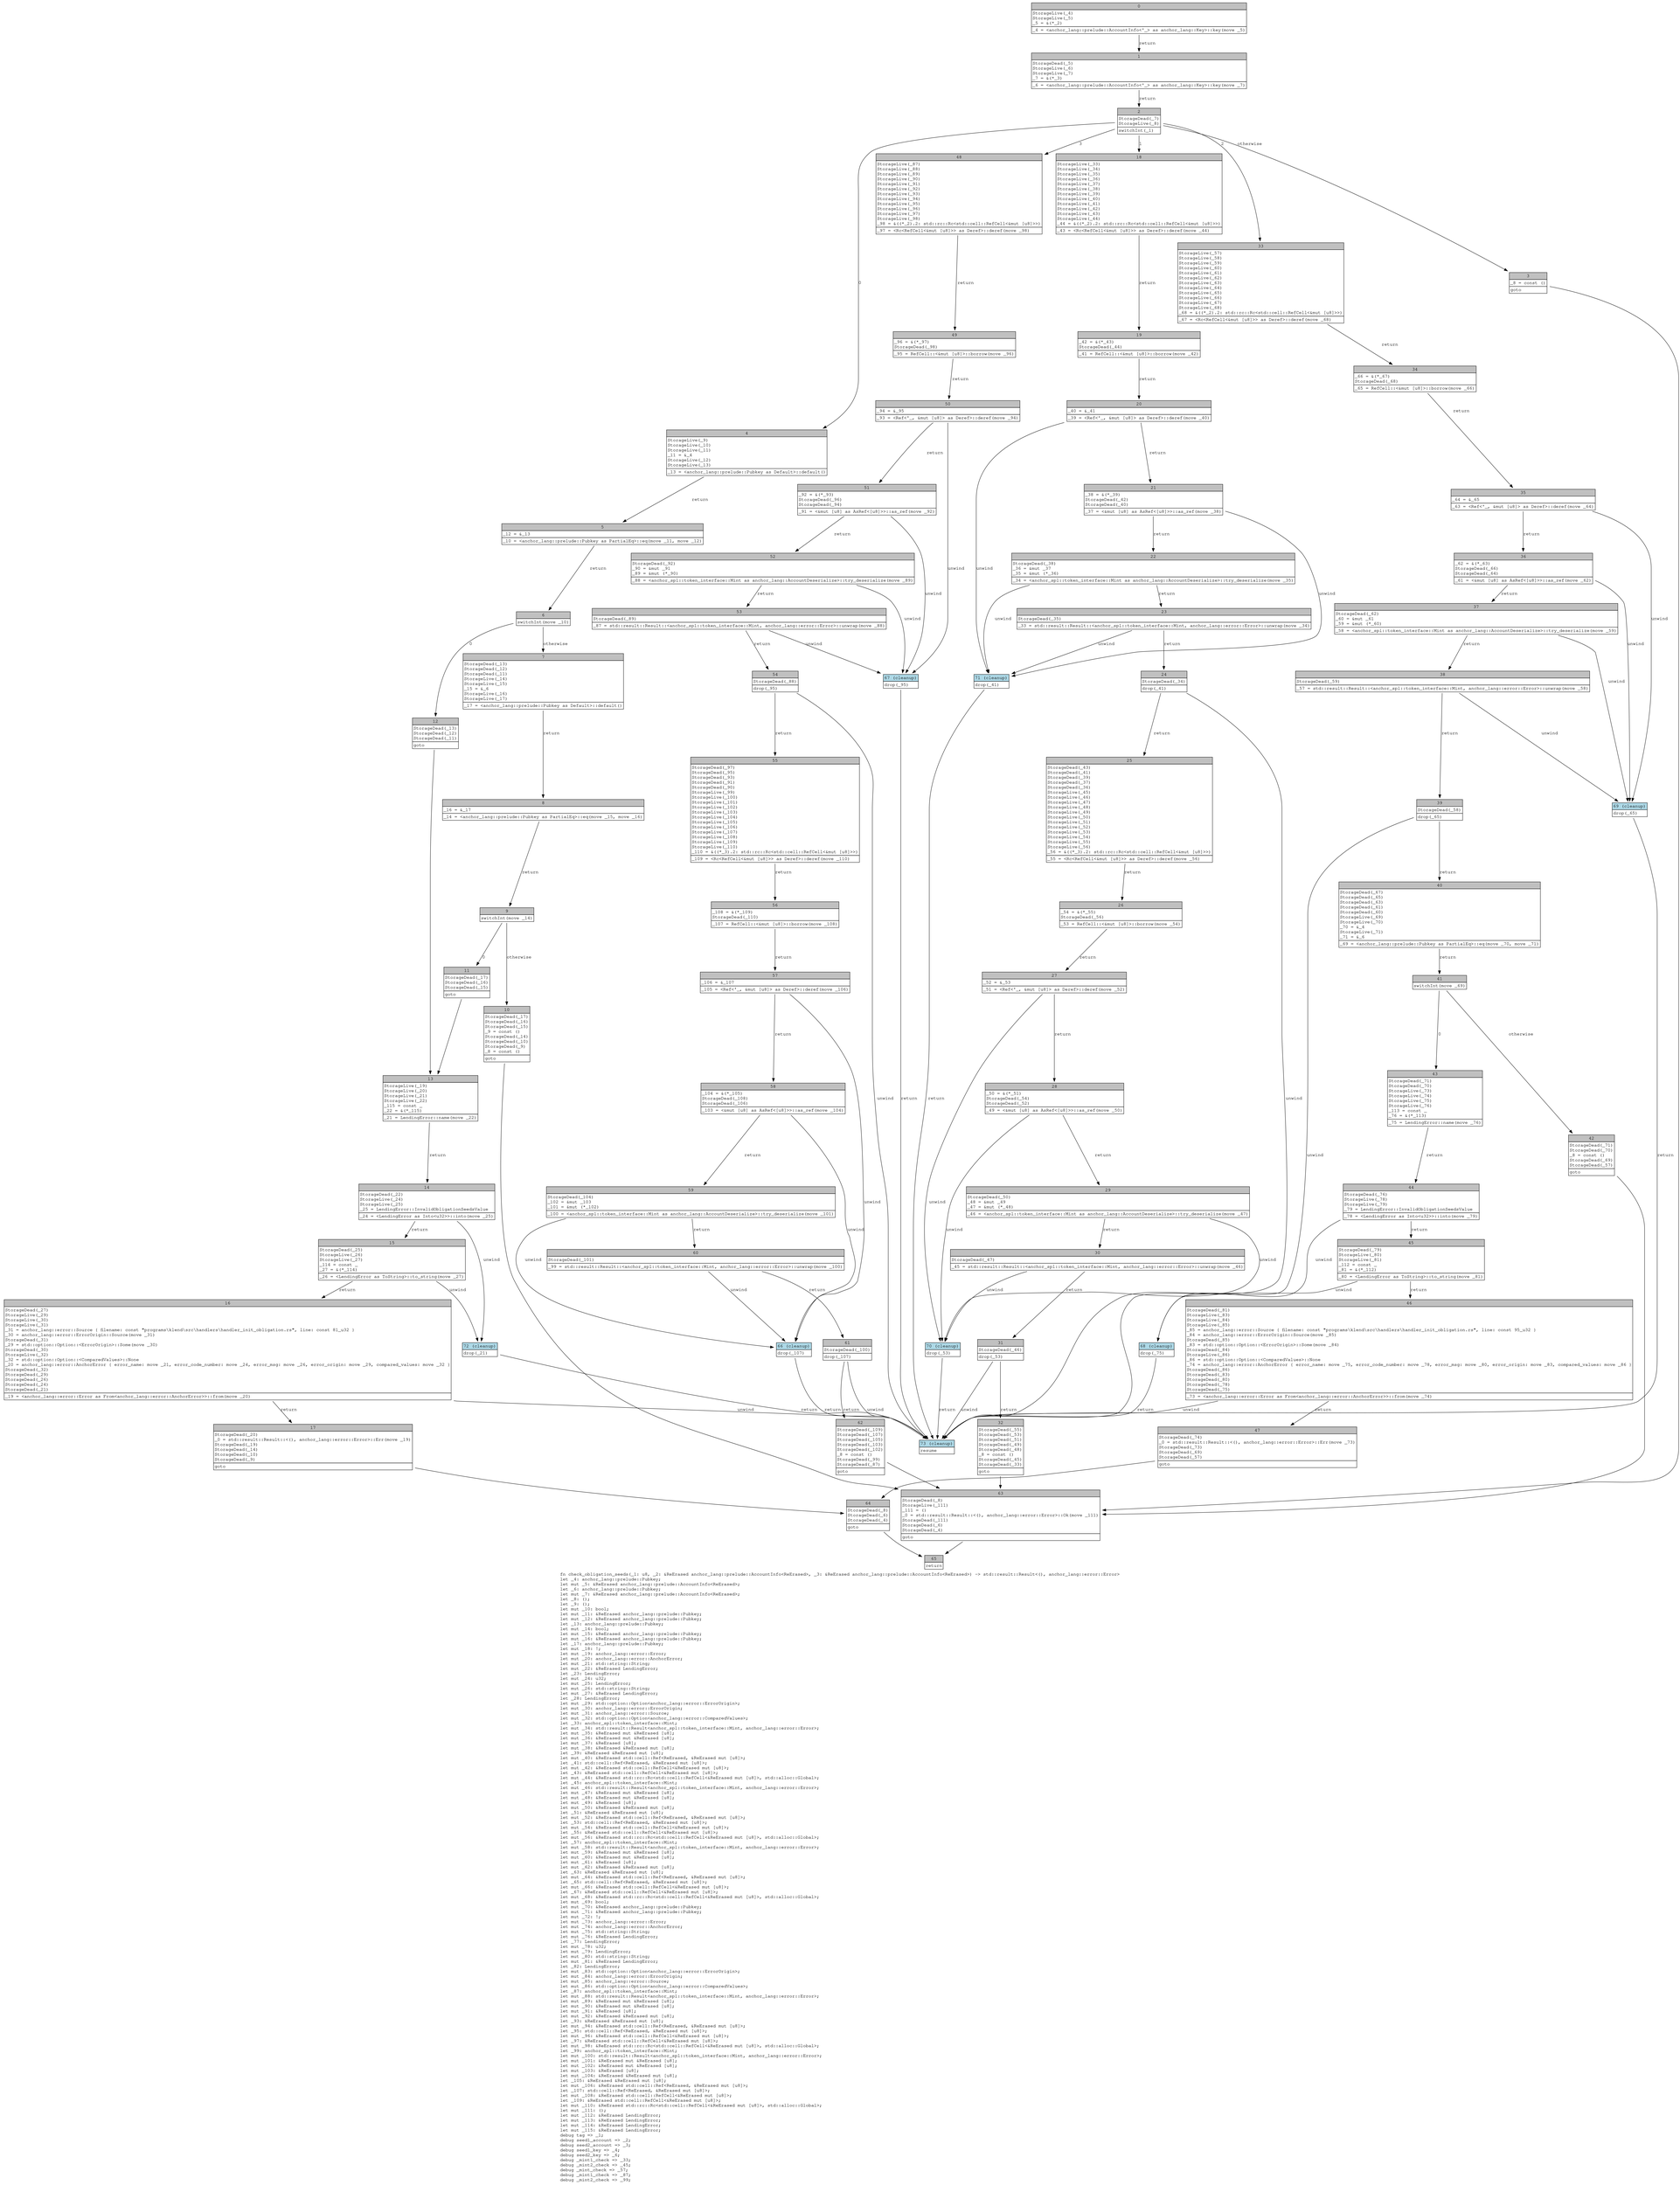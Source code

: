 digraph Mir_0_287 {
    graph [fontname="Courier, monospace"];
    node [fontname="Courier, monospace"];
    edge [fontname="Courier, monospace"];
    label=<fn check_obligation_seeds(_1: u8, _2: &amp;ReErased anchor_lang::prelude::AccountInfo&lt;ReErased&gt;, _3: &amp;ReErased anchor_lang::prelude::AccountInfo&lt;ReErased&gt;) -&gt; std::result::Result&lt;(), anchor_lang::error::Error&gt;<br align="left"/>let _4: anchor_lang::prelude::Pubkey;<br align="left"/>let mut _5: &amp;ReErased anchor_lang::prelude::AccountInfo&lt;ReErased&gt;;<br align="left"/>let _6: anchor_lang::prelude::Pubkey;<br align="left"/>let mut _7: &amp;ReErased anchor_lang::prelude::AccountInfo&lt;ReErased&gt;;<br align="left"/>let _8: ();<br align="left"/>let _9: ();<br align="left"/>let mut _10: bool;<br align="left"/>let mut _11: &amp;ReErased anchor_lang::prelude::Pubkey;<br align="left"/>let mut _12: &amp;ReErased anchor_lang::prelude::Pubkey;<br align="left"/>let _13: anchor_lang::prelude::Pubkey;<br align="left"/>let mut _14: bool;<br align="left"/>let mut _15: &amp;ReErased anchor_lang::prelude::Pubkey;<br align="left"/>let mut _16: &amp;ReErased anchor_lang::prelude::Pubkey;<br align="left"/>let _17: anchor_lang::prelude::Pubkey;<br align="left"/>let mut _18: !;<br align="left"/>let mut _19: anchor_lang::error::Error;<br align="left"/>let mut _20: anchor_lang::error::AnchorError;<br align="left"/>let mut _21: std::string::String;<br align="left"/>let mut _22: &amp;ReErased LendingError;<br align="left"/>let _23: LendingError;<br align="left"/>let mut _24: u32;<br align="left"/>let mut _25: LendingError;<br align="left"/>let mut _26: std::string::String;<br align="left"/>let mut _27: &amp;ReErased LendingError;<br align="left"/>let _28: LendingError;<br align="left"/>let mut _29: std::option::Option&lt;anchor_lang::error::ErrorOrigin&gt;;<br align="left"/>let mut _30: anchor_lang::error::ErrorOrigin;<br align="left"/>let mut _31: anchor_lang::error::Source;<br align="left"/>let mut _32: std::option::Option&lt;anchor_lang::error::ComparedValues&gt;;<br align="left"/>let _33: anchor_spl::token_interface::Mint;<br align="left"/>let mut _34: std::result::Result&lt;anchor_spl::token_interface::Mint, anchor_lang::error::Error&gt;;<br align="left"/>let mut _35: &amp;ReErased mut &amp;ReErased [u8];<br align="left"/>let mut _36: &amp;ReErased mut &amp;ReErased [u8];<br align="left"/>let mut _37: &amp;ReErased [u8];<br align="left"/>let mut _38: &amp;ReErased &amp;ReErased mut [u8];<br align="left"/>let _39: &amp;ReErased &amp;ReErased mut [u8];<br align="left"/>let mut _40: &amp;ReErased std::cell::Ref&lt;ReErased, &amp;ReErased mut [u8]&gt;;<br align="left"/>let _41: std::cell::Ref&lt;ReErased, &amp;ReErased mut [u8]&gt;;<br align="left"/>let mut _42: &amp;ReErased std::cell::RefCell&lt;&amp;ReErased mut [u8]&gt;;<br align="left"/>let _43: &amp;ReErased std::cell::RefCell&lt;&amp;ReErased mut [u8]&gt;;<br align="left"/>let mut _44: &amp;ReErased std::rc::Rc&lt;std::cell::RefCell&lt;&amp;ReErased mut [u8]&gt;, std::alloc::Global&gt;;<br align="left"/>let _45: anchor_spl::token_interface::Mint;<br align="left"/>let mut _46: std::result::Result&lt;anchor_spl::token_interface::Mint, anchor_lang::error::Error&gt;;<br align="left"/>let mut _47: &amp;ReErased mut &amp;ReErased [u8];<br align="left"/>let mut _48: &amp;ReErased mut &amp;ReErased [u8];<br align="left"/>let mut _49: &amp;ReErased [u8];<br align="left"/>let mut _50: &amp;ReErased &amp;ReErased mut [u8];<br align="left"/>let _51: &amp;ReErased &amp;ReErased mut [u8];<br align="left"/>let mut _52: &amp;ReErased std::cell::Ref&lt;ReErased, &amp;ReErased mut [u8]&gt;;<br align="left"/>let _53: std::cell::Ref&lt;ReErased, &amp;ReErased mut [u8]&gt;;<br align="left"/>let mut _54: &amp;ReErased std::cell::RefCell&lt;&amp;ReErased mut [u8]&gt;;<br align="left"/>let _55: &amp;ReErased std::cell::RefCell&lt;&amp;ReErased mut [u8]&gt;;<br align="left"/>let mut _56: &amp;ReErased std::rc::Rc&lt;std::cell::RefCell&lt;&amp;ReErased mut [u8]&gt;, std::alloc::Global&gt;;<br align="left"/>let _57: anchor_spl::token_interface::Mint;<br align="left"/>let mut _58: std::result::Result&lt;anchor_spl::token_interface::Mint, anchor_lang::error::Error&gt;;<br align="left"/>let mut _59: &amp;ReErased mut &amp;ReErased [u8];<br align="left"/>let mut _60: &amp;ReErased mut &amp;ReErased [u8];<br align="left"/>let mut _61: &amp;ReErased [u8];<br align="left"/>let mut _62: &amp;ReErased &amp;ReErased mut [u8];<br align="left"/>let _63: &amp;ReErased &amp;ReErased mut [u8];<br align="left"/>let mut _64: &amp;ReErased std::cell::Ref&lt;ReErased, &amp;ReErased mut [u8]&gt;;<br align="left"/>let _65: std::cell::Ref&lt;ReErased, &amp;ReErased mut [u8]&gt;;<br align="left"/>let mut _66: &amp;ReErased std::cell::RefCell&lt;&amp;ReErased mut [u8]&gt;;<br align="left"/>let _67: &amp;ReErased std::cell::RefCell&lt;&amp;ReErased mut [u8]&gt;;<br align="left"/>let mut _68: &amp;ReErased std::rc::Rc&lt;std::cell::RefCell&lt;&amp;ReErased mut [u8]&gt;, std::alloc::Global&gt;;<br align="left"/>let mut _69: bool;<br align="left"/>let mut _70: &amp;ReErased anchor_lang::prelude::Pubkey;<br align="left"/>let mut _71: &amp;ReErased anchor_lang::prelude::Pubkey;<br align="left"/>let mut _72: !;<br align="left"/>let mut _73: anchor_lang::error::Error;<br align="left"/>let mut _74: anchor_lang::error::AnchorError;<br align="left"/>let mut _75: std::string::String;<br align="left"/>let mut _76: &amp;ReErased LendingError;<br align="left"/>let _77: LendingError;<br align="left"/>let mut _78: u32;<br align="left"/>let mut _79: LendingError;<br align="left"/>let mut _80: std::string::String;<br align="left"/>let mut _81: &amp;ReErased LendingError;<br align="left"/>let _82: LendingError;<br align="left"/>let mut _83: std::option::Option&lt;anchor_lang::error::ErrorOrigin&gt;;<br align="left"/>let mut _84: anchor_lang::error::ErrorOrigin;<br align="left"/>let mut _85: anchor_lang::error::Source;<br align="left"/>let mut _86: std::option::Option&lt;anchor_lang::error::ComparedValues&gt;;<br align="left"/>let _87: anchor_spl::token_interface::Mint;<br align="left"/>let mut _88: std::result::Result&lt;anchor_spl::token_interface::Mint, anchor_lang::error::Error&gt;;<br align="left"/>let mut _89: &amp;ReErased mut &amp;ReErased [u8];<br align="left"/>let mut _90: &amp;ReErased mut &amp;ReErased [u8];<br align="left"/>let mut _91: &amp;ReErased [u8];<br align="left"/>let mut _92: &amp;ReErased &amp;ReErased mut [u8];<br align="left"/>let _93: &amp;ReErased &amp;ReErased mut [u8];<br align="left"/>let mut _94: &amp;ReErased std::cell::Ref&lt;ReErased, &amp;ReErased mut [u8]&gt;;<br align="left"/>let _95: std::cell::Ref&lt;ReErased, &amp;ReErased mut [u8]&gt;;<br align="left"/>let mut _96: &amp;ReErased std::cell::RefCell&lt;&amp;ReErased mut [u8]&gt;;<br align="left"/>let _97: &amp;ReErased std::cell::RefCell&lt;&amp;ReErased mut [u8]&gt;;<br align="left"/>let mut _98: &amp;ReErased std::rc::Rc&lt;std::cell::RefCell&lt;&amp;ReErased mut [u8]&gt;, std::alloc::Global&gt;;<br align="left"/>let _99: anchor_spl::token_interface::Mint;<br align="left"/>let mut _100: std::result::Result&lt;anchor_spl::token_interface::Mint, anchor_lang::error::Error&gt;;<br align="left"/>let mut _101: &amp;ReErased mut &amp;ReErased [u8];<br align="left"/>let mut _102: &amp;ReErased mut &amp;ReErased [u8];<br align="left"/>let mut _103: &amp;ReErased [u8];<br align="left"/>let mut _104: &amp;ReErased &amp;ReErased mut [u8];<br align="left"/>let _105: &amp;ReErased &amp;ReErased mut [u8];<br align="left"/>let mut _106: &amp;ReErased std::cell::Ref&lt;ReErased, &amp;ReErased mut [u8]&gt;;<br align="left"/>let _107: std::cell::Ref&lt;ReErased, &amp;ReErased mut [u8]&gt;;<br align="left"/>let mut _108: &amp;ReErased std::cell::RefCell&lt;&amp;ReErased mut [u8]&gt;;<br align="left"/>let _109: &amp;ReErased std::cell::RefCell&lt;&amp;ReErased mut [u8]&gt;;<br align="left"/>let mut _110: &amp;ReErased std::rc::Rc&lt;std::cell::RefCell&lt;&amp;ReErased mut [u8]&gt;, std::alloc::Global&gt;;<br align="left"/>let mut _111: ();<br align="left"/>let mut _112: &amp;ReErased LendingError;<br align="left"/>let mut _113: &amp;ReErased LendingError;<br align="left"/>let mut _114: &amp;ReErased LendingError;<br align="left"/>let mut _115: &amp;ReErased LendingError;<br align="left"/>debug tag =&gt; _1;<br align="left"/>debug seed1_account =&gt; _2;<br align="left"/>debug seed2_account =&gt; _3;<br align="left"/>debug seed1_key =&gt; _4;<br align="left"/>debug seed2_key =&gt; _6;<br align="left"/>debug _mint1_check =&gt; _33;<br align="left"/>debug _mint2_check =&gt; _45;<br align="left"/>debug _mint_check =&gt; _57;<br align="left"/>debug _mint1_check =&gt; _87;<br align="left"/>debug _mint2_check =&gt; _99;<br align="left"/>>;
    bb0__0_287 [shape="none", label=<<table border="0" cellborder="1" cellspacing="0"><tr><td bgcolor="gray" align="center" colspan="1">0</td></tr><tr><td align="left" balign="left">StorageLive(_4)<br/>StorageLive(_5)<br/>_5 = &amp;(*_2)<br/></td></tr><tr><td align="left">_4 = &lt;anchor_lang::prelude::AccountInfo&lt;'_&gt; as anchor_lang::Key&gt;::key(move _5)</td></tr></table>>];
    bb1__0_287 [shape="none", label=<<table border="0" cellborder="1" cellspacing="0"><tr><td bgcolor="gray" align="center" colspan="1">1</td></tr><tr><td align="left" balign="left">StorageDead(_5)<br/>StorageLive(_6)<br/>StorageLive(_7)<br/>_7 = &amp;(*_3)<br/></td></tr><tr><td align="left">_6 = &lt;anchor_lang::prelude::AccountInfo&lt;'_&gt; as anchor_lang::Key&gt;::key(move _7)</td></tr></table>>];
    bb2__0_287 [shape="none", label=<<table border="0" cellborder="1" cellspacing="0"><tr><td bgcolor="gray" align="center" colspan="1">2</td></tr><tr><td align="left" balign="left">StorageDead(_7)<br/>StorageLive(_8)<br/></td></tr><tr><td align="left">switchInt(_1)</td></tr></table>>];
    bb3__0_287 [shape="none", label=<<table border="0" cellborder="1" cellspacing="0"><tr><td bgcolor="gray" align="center" colspan="1">3</td></tr><tr><td align="left" balign="left">_8 = const ()<br/></td></tr><tr><td align="left">goto</td></tr></table>>];
    bb4__0_287 [shape="none", label=<<table border="0" cellborder="1" cellspacing="0"><tr><td bgcolor="gray" align="center" colspan="1">4</td></tr><tr><td align="left" balign="left">StorageLive(_9)<br/>StorageLive(_10)<br/>StorageLive(_11)<br/>_11 = &amp;_4<br/>StorageLive(_12)<br/>StorageLive(_13)<br/></td></tr><tr><td align="left">_13 = &lt;anchor_lang::prelude::Pubkey as Default&gt;::default()</td></tr></table>>];
    bb5__0_287 [shape="none", label=<<table border="0" cellborder="1" cellspacing="0"><tr><td bgcolor="gray" align="center" colspan="1">5</td></tr><tr><td align="left" balign="left">_12 = &amp;_13<br/></td></tr><tr><td align="left">_10 = &lt;anchor_lang::prelude::Pubkey as PartialEq&gt;::eq(move _11, move _12)</td></tr></table>>];
    bb6__0_287 [shape="none", label=<<table border="0" cellborder="1" cellspacing="0"><tr><td bgcolor="gray" align="center" colspan="1">6</td></tr><tr><td align="left">switchInt(move _10)</td></tr></table>>];
    bb7__0_287 [shape="none", label=<<table border="0" cellborder="1" cellspacing="0"><tr><td bgcolor="gray" align="center" colspan="1">7</td></tr><tr><td align="left" balign="left">StorageDead(_13)<br/>StorageDead(_12)<br/>StorageDead(_11)<br/>StorageLive(_14)<br/>StorageLive(_15)<br/>_15 = &amp;_6<br/>StorageLive(_16)<br/>StorageLive(_17)<br/></td></tr><tr><td align="left">_17 = &lt;anchor_lang::prelude::Pubkey as Default&gt;::default()</td></tr></table>>];
    bb8__0_287 [shape="none", label=<<table border="0" cellborder="1" cellspacing="0"><tr><td bgcolor="gray" align="center" colspan="1">8</td></tr><tr><td align="left" balign="left">_16 = &amp;_17<br/></td></tr><tr><td align="left">_14 = &lt;anchor_lang::prelude::Pubkey as PartialEq&gt;::eq(move _15, move _16)</td></tr></table>>];
    bb9__0_287 [shape="none", label=<<table border="0" cellborder="1" cellspacing="0"><tr><td bgcolor="gray" align="center" colspan="1">9</td></tr><tr><td align="left">switchInt(move _14)</td></tr></table>>];
    bb10__0_287 [shape="none", label=<<table border="0" cellborder="1" cellspacing="0"><tr><td bgcolor="gray" align="center" colspan="1">10</td></tr><tr><td align="left" balign="left">StorageDead(_17)<br/>StorageDead(_16)<br/>StorageDead(_15)<br/>_9 = const ()<br/>StorageDead(_14)<br/>StorageDead(_10)<br/>StorageDead(_9)<br/>_8 = const ()<br/></td></tr><tr><td align="left">goto</td></tr></table>>];
    bb11__0_287 [shape="none", label=<<table border="0" cellborder="1" cellspacing="0"><tr><td bgcolor="gray" align="center" colspan="1">11</td></tr><tr><td align="left" balign="left">StorageDead(_17)<br/>StorageDead(_16)<br/>StorageDead(_15)<br/></td></tr><tr><td align="left">goto</td></tr></table>>];
    bb12__0_287 [shape="none", label=<<table border="0" cellborder="1" cellspacing="0"><tr><td bgcolor="gray" align="center" colspan="1">12</td></tr><tr><td align="left" balign="left">StorageDead(_13)<br/>StorageDead(_12)<br/>StorageDead(_11)<br/></td></tr><tr><td align="left">goto</td></tr></table>>];
    bb13__0_287 [shape="none", label=<<table border="0" cellborder="1" cellspacing="0"><tr><td bgcolor="gray" align="center" colspan="1">13</td></tr><tr><td align="left" balign="left">StorageLive(_19)<br/>StorageLive(_20)<br/>StorageLive(_21)<br/>StorageLive(_22)<br/>_115 = const _<br/>_22 = &amp;(*_115)<br/></td></tr><tr><td align="left">_21 = LendingError::name(move _22)</td></tr></table>>];
    bb14__0_287 [shape="none", label=<<table border="0" cellborder="1" cellspacing="0"><tr><td bgcolor="gray" align="center" colspan="1">14</td></tr><tr><td align="left" balign="left">StorageDead(_22)<br/>StorageLive(_24)<br/>StorageLive(_25)<br/>_25 = LendingError::InvalidObligationSeedsValue<br/></td></tr><tr><td align="left">_24 = &lt;LendingError as Into&lt;u32&gt;&gt;::into(move _25)</td></tr></table>>];
    bb15__0_287 [shape="none", label=<<table border="0" cellborder="1" cellspacing="0"><tr><td bgcolor="gray" align="center" colspan="1">15</td></tr><tr><td align="left" balign="left">StorageDead(_25)<br/>StorageLive(_26)<br/>StorageLive(_27)<br/>_114 = const _<br/>_27 = &amp;(*_114)<br/></td></tr><tr><td align="left">_26 = &lt;LendingError as ToString&gt;::to_string(move _27)</td></tr></table>>];
    bb16__0_287 [shape="none", label=<<table border="0" cellborder="1" cellspacing="0"><tr><td bgcolor="gray" align="center" colspan="1">16</td></tr><tr><td align="left" balign="left">StorageDead(_27)<br/>StorageLive(_29)<br/>StorageLive(_30)<br/>StorageLive(_31)<br/>_31 = anchor_lang::error::Source { filename: const &quot;programs\\klend\\src\\handlers\\handler_init_obligation.rs&quot;, line: const 81_u32 }<br/>_30 = anchor_lang::error::ErrorOrigin::Source(move _31)<br/>StorageDead(_31)<br/>_29 = std::option::Option::&lt;ErrorOrigin&gt;::Some(move _30)<br/>StorageDead(_30)<br/>StorageLive(_32)<br/>_32 = std::option::Option::&lt;ComparedValues&gt;::None<br/>_20 = anchor_lang::error::AnchorError { error_name: move _21, error_code_number: move _24, error_msg: move _26, error_origin: move _29, compared_values: move _32 }<br/>StorageDead(_32)<br/>StorageDead(_29)<br/>StorageDead(_26)<br/>StorageDead(_24)<br/>StorageDead(_21)<br/></td></tr><tr><td align="left">_19 = &lt;anchor_lang::error::Error as From&lt;anchor_lang::error::AnchorError&gt;&gt;::from(move _20)</td></tr></table>>];
    bb17__0_287 [shape="none", label=<<table border="0" cellborder="1" cellspacing="0"><tr><td bgcolor="gray" align="center" colspan="1">17</td></tr><tr><td align="left" balign="left">StorageDead(_20)<br/>_0 = std::result::Result::&lt;(), anchor_lang::error::Error&gt;::Err(move _19)<br/>StorageDead(_19)<br/>StorageDead(_14)<br/>StorageDead(_10)<br/>StorageDead(_9)<br/></td></tr><tr><td align="left">goto</td></tr></table>>];
    bb18__0_287 [shape="none", label=<<table border="0" cellborder="1" cellspacing="0"><tr><td bgcolor="gray" align="center" colspan="1">18</td></tr><tr><td align="left" balign="left">StorageLive(_33)<br/>StorageLive(_34)<br/>StorageLive(_35)<br/>StorageLive(_36)<br/>StorageLive(_37)<br/>StorageLive(_38)<br/>StorageLive(_39)<br/>StorageLive(_40)<br/>StorageLive(_41)<br/>StorageLive(_42)<br/>StorageLive(_43)<br/>StorageLive(_44)<br/>_44 = &amp;((*_2).2: std::rc::Rc&lt;std::cell::RefCell&lt;&amp;mut [u8]&gt;&gt;)<br/></td></tr><tr><td align="left">_43 = &lt;Rc&lt;RefCell&lt;&amp;mut [u8]&gt;&gt; as Deref&gt;::deref(move _44)</td></tr></table>>];
    bb19__0_287 [shape="none", label=<<table border="0" cellborder="1" cellspacing="0"><tr><td bgcolor="gray" align="center" colspan="1">19</td></tr><tr><td align="left" balign="left">_42 = &amp;(*_43)<br/>StorageDead(_44)<br/></td></tr><tr><td align="left">_41 = RefCell::&lt;&amp;mut [u8]&gt;::borrow(move _42)</td></tr></table>>];
    bb20__0_287 [shape="none", label=<<table border="0" cellborder="1" cellspacing="0"><tr><td bgcolor="gray" align="center" colspan="1">20</td></tr><tr><td align="left" balign="left">_40 = &amp;_41<br/></td></tr><tr><td align="left">_39 = &lt;Ref&lt;'_, &amp;mut [u8]&gt; as Deref&gt;::deref(move _40)</td></tr></table>>];
    bb21__0_287 [shape="none", label=<<table border="0" cellborder="1" cellspacing="0"><tr><td bgcolor="gray" align="center" colspan="1">21</td></tr><tr><td align="left" balign="left">_38 = &amp;(*_39)<br/>StorageDead(_42)<br/>StorageDead(_40)<br/></td></tr><tr><td align="left">_37 = &lt;&amp;mut [u8] as AsRef&lt;[u8]&gt;&gt;::as_ref(move _38)</td></tr></table>>];
    bb22__0_287 [shape="none", label=<<table border="0" cellborder="1" cellspacing="0"><tr><td bgcolor="gray" align="center" colspan="1">22</td></tr><tr><td align="left" balign="left">StorageDead(_38)<br/>_36 = &amp;mut _37<br/>_35 = &amp;mut (*_36)<br/></td></tr><tr><td align="left">_34 = &lt;anchor_spl::token_interface::Mint as anchor_lang::AccountDeserialize&gt;::try_deserialize(move _35)</td></tr></table>>];
    bb23__0_287 [shape="none", label=<<table border="0" cellborder="1" cellspacing="0"><tr><td bgcolor="gray" align="center" colspan="1">23</td></tr><tr><td align="left" balign="left">StorageDead(_35)<br/></td></tr><tr><td align="left">_33 = std::result::Result::&lt;anchor_spl::token_interface::Mint, anchor_lang::error::Error&gt;::unwrap(move _34)</td></tr></table>>];
    bb24__0_287 [shape="none", label=<<table border="0" cellborder="1" cellspacing="0"><tr><td bgcolor="gray" align="center" colspan="1">24</td></tr><tr><td align="left" balign="left">StorageDead(_34)<br/></td></tr><tr><td align="left">drop(_41)</td></tr></table>>];
    bb25__0_287 [shape="none", label=<<table border="0" cellborder="1" cellspacing="0"><tr><td bgcolor="gray" align="center" colspan="1">25</td></tr><tr><td align="left" balign="left">StorageDead(_43)<br/>StorageDead(_41)<br/>StorageDead(_39)<br/>StorageDead(_37)<br/>StorageDead(_36)<br/>StorageLive(_45)<br/>StorageLive(_46)<br/>StorageLive(_47)<br/>StorageLive(_48)<br/>StorageLive(_49)<br/>StorageLive(_50)<br/>StorageLive(_51)<br/>StorageLive(_52)<br/>StorageLive(_53)<br/>StorageLive(_54)<br/>StorageLive(_55)<br/>StorageLive(_56)<br/>_56 = &amp;((*_3).2: std::rc::Rc&lt;std::cell::RefCell&lt;&amp;mut [u8]&gt;&gt;)<br/></td></tr><tr><td align="left">_55 = &lt;Rc&lt;RefCell&lt;&amp;mut [u8]&gt;&gt; as Deref&gt;::deref(move _56)</td></tr></table>>];
    bb26__0_287 [shape="none", label=<<table border="0" cellborder="1" cellspacing="0"><tr><td bgcolor="gray" align="center" colspan="1">26</td></tr><tr><td align="left" balign="left">_54 = &amp;(*_55)<br/>StorageDead(_56)<br/></td></tr><tr><td align="left">_53 = RefCell::&lt;&amp;mut [u8]&gt;::borrow(move _54)</td></tr></table>>];
    bb27__0_287 [shape="none", label=<<table border="0" cellborder="1" cellspacing="0"><tr><td bgcolor="gray" align="center" colspan="1">27</td></tr><tr><td align="left" balign="left">_52 = &amp;_53<br/></td></tr><tr><td align="left">_51 = &lt;Ref&lt;'_, &amp;mut [u8]&gt; as Deref&gt;::deref(move _52)</td></tr></table>>];
    bb28__0_287 [shape="none", label=<<table border="0" cellborder="1" cellspacing="0"><tr><td bgcolor="gray" align="center" colspan="1">28</td></tr><tr><td align="left" balign="left">_50 = &amp;(*_51)<br/>StorageDead(_54)<br/>StorageDead(_52)<br/></td></tr><tr><td align="left">_49 = &lt;&amp;mut [u8] as AsRef&lt;[u8]&gt;&gt;::as_ref(move _50)</td></tr></table>>];
    bb29__0_287 [shape="none", label=<<table border="0" cellborder="1" cellspacing="0"><tr><td bgcolor="gray" align="center" colspan="1">29</td></tr><tr><td align="left" balign="left">StorageDead(_50)<br/>_48 = &amp;mut _49<br/>_47 = &amp;mut (*_48)<br/></td></tr><tr><td align="left">_46 = &lt;anchor_spl::token_interface::Mint as anchor_lang::AccountDeserialize&gt;::try_deserialize(move _47)</td></tr></table>>];
    bb30__0_287 [shape="none", label=<<table border="0" cellborder="1" cellspacing="0"><tr><td bgcolor="gray" align="center" colspan="1">30</td></tr><tr><td align="left" balign="left">StorageDead(_47)<br/></td></tr><tr><td align="left">_45 = std::result::Result::&lt;anchor_spl::token_interface::Mint, anchor_lang::error::Error&gt;::unwrap(move _46)</td></tr></table>>];
    bb31__0_287 [shape="none", label=<<table border="0" cellborder="1" cellspacing="0"><tr><td bgcolor="gray" align="center" colspan="1">31</td></tr><tr><td align="left" balign="left">StorageDead(_46)<br/></td></tr><tr><td align="left">drop(_53)</td></tr></table>>];
    bb32__0_287 [shape="none", label=<<table border="0" cellborder="1" cellspacing="0"><tr><td bgcolor="gray" align="center" colspan="1">32</td></tr><tr><td align="left" balign="left">StorageDead(_55)<br/>StorageDead(_53)<br/>StorageDead(_51)<br/>StorageDead(_49)<br/>StorageDead(_48)<br/>_8 = const ()<br/>StorageDead(_45)<br/>StorageDead(_33)<br/></td></tr><tr><td align="left">goto</td></tr></table>>];
    bb33__0_287 [shape="none", label=<<table border="0" cellborder="1" cellspacing="0"><tr><td bgcolor="gray" align="center" colspan="1">33</td></tr><tr><td align="left" balign="left">StorageLive(_57)<br/>StorageLive(_58)<br/>StorageLive(_59)<br/>StorageLive(_60)<br/>StorageLive(_61)<br/>StorageLive(_62)<br/>StorageLive(_63)<br/>StorageLive(_64)<br/>StorageLive(_65)<br/>StorageLive(_66)<br/>StorageLive(_67)<br/>StorageLive(_68)<br/>_68 = &amp;((*_2).2: std::rc::Rc&lt;std::cell::RefCell&lt;&amp;mut [u8]&gt;&gt;)<br/></td></tr><tr><td align="left">_67 = &lt;Rc&lt;RefCell&lt;&amp;mut [u8]&gt;&gt; as Deref&gt;::deref(move _68)</td></tr></table>>];
    bb34__0_287 [shape="none", label=<<table border="0" cellborder="1" cellspacing="0"><tr><td bgcolor="gray" align="center" colspan="1">34</td></tr><tr><td align="left" balign="left">_66 = &amp;(*_67)<br/>StorageDead(_68)<br/></td></tr><tr><td align="left">_65 = RefCell::&lt;&amp;mut [u8]&gt;::borrow(move _66)</td></tr></table>>];
    bb35__0_287 [shape="none", label=<<table border="0" cellborder="1" cellspacing="0"><tr><td bgcolor="gray" align="center" colspan="1">35</td></tr><tr><td align="left" balign="left">_64 = &amp;_65<br/></td></tr><tr><td align="left">_63 = &lt;Ref&lt;'_, &amp;mut [u8]&gt; as Deref&gt;::deref(move _64)</td></tr></table>>];
    bb36__0_287 [shape="none", label=<<table border="0" cellborder="1" cellspacing="0"><tr><td bgcolor="gray" align="center" colspan="1">36</td></tr><tr><td align="left" balign="left">_62 = &amp;(*_63)<br/>StorageDead(_66)<br/>StorageDead(_64)<br/></td></tr><tr><td align="left">_61 = &lt;&amp;mut [u8] as AsRef&lt;[u8]&gt;&gt;::as_ref(move _62)</td></tr></table>>];
    bb37__0_287 [shape="none", label=<<table border="0" cellborder="1" cellspacing="0"><tr><td bgcolor="gray" align="center" colspan="1">37</td></tr><tr><td align="left" balign="left">StorageDead(_62)<br/>_60 = &amp;mut _61<br/>_59 = &amp;mut (*_60)<br/></td></tr><tr><td align="left">_58 = &lt;anchor_spl::token_interface::Mint as anchor_lang::AccountDeserialize&gt;::try_deserialize(move _59)</td></tr></table>>];
    bb38__0_287 [shape="none", label=<<table border="0" cellborder="1" cellspacing="0"><tr><td bgcolor="gray" align="center" colspan="1">38</td></tr><tr><td align="left" balign="left">StorageDead(_59)<br/></td></tr><tr><td align="left">_57 = std::result::Result::&lt;anchor_spl::token_interface::Mint, anchor_lang::error::Error&gt;::unwrap(move _58)</td></tr></table>>];
    bb39__0_287 [shape="none", label=<<table border="0" cellborder="1" cellspacing="0"><tr><td bgcolor="gray" align="center" colspan="1">39</td></tr><tr><td align="left" balign="left">StorageDead(_58)<br/></td></tr><tr><td align="left">drop(_65)</td></tr></table>>];
    bb40__0_287 [shape="none", label=<<table border="0" cellborder="1" cellspacing="0"><tr><td bgcolor="gray" align="center" colspan="1">40</td></tr><tr><td align="left" balign="left">StorageDead(_67)<br/>StorageDead(_65)<br/>StorageDead(_63)<br/>StorageDead(_61)<br/>StorageDead(_60)<br/>StorageLive(_69)<br/>StorageLive(_70)<br/>_70 = &amp;_4<br/>StorageLive(_71)<br/>_71 = &amp;_6<br/></td></tr><tr><td align="left">_69 = &lt;anchor_lang::prelude::Pubkey as PartialEq&gt;::eq(move _70, move _71)</td></tr></table>>];
    bb41__0_287 [shape="none", label=<<table border="0" cellborder="1" cellspacing="0"><tr><td bgcolor="gray" align="center" colspan="1">41</td></tr><tr><td align="left">switchInt(move _69)</td></tr></table>>];
    bb42__0_287 [shape="none", label=<<table border="0" cellborder="1" cellspacing="0"><tr><td bgcolor="gray" align="center" colspan="1">42</td></tr><tr><td align="left" balign="left">StorageDead(_71)<br/>StorageDead(_70)<br/>_8 = const ()<br/>StorageDead(_69)<br/>StorageDead(_57)<br/></td></tr><tr><td align="left">goto</td></tr></table>>];
    bb43__0_287 [shape="none", label=<<table border="0" cellborder="1" cellspacing="0"><tr><td bgcolor="gray" align="center" colspan="1">43</td></tr><tr><td align="left" balign="left">StorageDead(_71)<br/>StorageDead(_70)<br/>StorageLive(_73)<br/>StorageLive(_74)<br/>StorageLive(_75)<br/>StorageLive(_76)<br/>_113 = const _<br/>_76 = &amp;(*_113)<br/></td></tr><tr><td align="left">_75 = LendingError::name(move _76)</td></tr></table>>];
    bb44__0_287 [shape="none", label=<<table border="0" cellborder="1" cellspacing="0"><tr><td bgcolor="gray" align="center" colspan="1">44</td></tr><tr><td align="left" balign="left">StorageDead(_76)<br/>StorageLive(_78)<br/>StorageLive(_79)<br/>_79 = LendingError::InvalidObligationSeedsValue<br/></td></tr><tr><td align="left">_78 = &lt;LendingError as Into&lt;u32&gt;&gt;::into(move _79)</td></tr></table>>];
    bb45__0_287 [shape="none", label=<<table border="0" cellborder="1" cellspacing="0"><tr><td bgcolor="gray" align="center" colspan="1">45</td></tr><tr><td align="left" balign="left">StorageDead(_79)<br/>StorageLive(_80)<br/>StorageLive(_81)<br/>_112 = const _<br/>_81 = &amp;(*_112)<br/></td></tr><tr><td align="left">_80 = &lt;LendingError as ToString&gt;::to_string(move _81)</td></tr></table>>];
    bb46__0_287 [shape="none", label=<<table border="0" cellborder="1" cellspacing="0"><tr><td bgcolor="gray" align="center" colspan="1">46</td></tr><tr><td align="left" balign="left">StorageDead(_81)<br/>StorageLive(_83)<br/>StorageLive(_84)<br/>StorageLive(_85)<br/>_85 = anchor_lang::error::Source { filename: const &quot;programs\\klend\\src\\handlers\\handler_init_obligation.rs&quot;, line: const 95_u32 }<br/>_84 = anchor_lang::error::ErrorOrigin::Source(move _85)<br/>StorageDead(_85)<br/>_83 = std::option::Option::&lt;ErrorOrigin&gt;::Some(move _84)<br/>StorageDead(_84)<br/>StorageLive(_86)<br/>_86 = std::option::Option::&lt;ComparedValues&gt;::None<br/>_74 = anchor_lang::error::AnchorError { error_name: move _75, error_code_number: move _78, error_msg: move _80, error_origin: move _83, compared_values: move _86 }<br/>StorageDead(_86)<br/>StorageDead(_83)<br/>StorageDead(_80)<br/>StorageDead(_78)<br/>StorageDead(_75)<br/></td></tr><tr><td align="left">_73 = &lt;anchor_lang::error::Error as From&lt;anchor_lang::error::AnchorError&gt;&gt;::from(move _74)</td></tr></table>>];
    bb47__0_287 [shape="none", label=<<table border="0" cellborder="1" cellspacing="0"><tr><td bgcolor="gray" align="center" colspan="1">47</td></tr><tr><td align="left" balign="left">StorageDead(_74)<br/>_0 = std::result::Result::&lt;(), anchor_lang::error::Error&gt;::Err(move _73)<br/>StorageDead(_73)<br/>StorageDead(_69)<br/>StorageDead(_57)<br/></td></tr><tr><td align="left">goto</td></tr></table>>];
    bb48__0_287 [shape="none", label=<<table border="0" cellborder="1" cellspacing="0"><tr><td bgcolor="gray" align="center" colspan="1">48</td></tr><tr><td align="left" balign="left">StorageLive(_87)<br/>StorageLive(_88)<br/>StorageLive(_89)<br/>StorageLive(_90)<br/>StorageLive(_91)<br/>StorageLive(_92)<br/>StorageLive(_93)<br/>StorageLive(_94)<br/>StorageLive(_95)<br/>StorageLive(_96)<br/>StorageLive(_97)<br/>StorageLive(_98)<br/>_98 = &amp;((*_2).2: std::rc::Rc&lt;std::cell::RefCell&lt;&amp;mut [u8]&gt;&gt;)<br/></td></tr><tr><td align="left">_97 = &lt;Rc&lt;RefCell&lt;&amp;mut [u8]&gt;&gt; as Deref&gt;::deref(move _98)</td></tr></table>>];
    bb49__0_287 [shape="none", label=<<table border="0" cellborder="1" cellspacing="0"><tr><td bgcolor="gray" align="center" colspan="1">49</td></tr><tr><td align="left" balign="left">_96 = &amp;(*_97)<br/>StorageDead(_98)<br/></td></tr><tr><td align="left">_95 = RefCell::&lt;&amp;mut [u8]&gt;::borrow(move _96)</td></tr></table>>];
    bb50__0_287 [shape="none", label=<<table border="0" cellborder="1" cellspacing="0"><tr><td bgcolor="gray" align="center" colspan="1">50</td></tr><tr><td align="left" balign="left">_94 = &amp;_95<br/></td></tr><tr><td align="left">_93 = &lt;Ref&lt;'_, &amp;mut [u8]&gt; as Deref&gt;::deref(move _94)</td></tr></table>>];
    bb51__0_287 [shape="none", label=<<table border="0" cellborder="1" cellspacing="0"><tr><td bgcolor="gray" align="center" colspan="1">51</td></tr><tr><td align="left" balign="left">_92 = &amp;(*_93)<br/>StorageDead(_96)<br/>StorageDead(_94)<br/></td></tr><tr><td align="left">_91 = &lt;&amp;mut [u8] as AsRef&lt;[u8]&gt;&gt;::as_ref(move _92)</td></tr></table>>];
    bb52__0_287 [shape="none", label=<<table border="0" cellborder="1" cellspacing="0"><tr><td bgcolor="gray" align="center" colspan="1">52</td></tr><tr><td align="left" balign="left">StorageDead(_92)<br/>_90 = &amp;mut _91<br/>_89 = &amp;mut (*_90)<br/></td></tr><tr><td align="left">_88 = &lt;anchor_spl::token_interface::Mint as anchor_lang::AccountDeserialize&gt;::try_deserialize(move _89)</td></tr></table>>];
    bb53__0_287 [shape="none", label=<<table border="0" cellborder="1" cellspacing="0"><tr><td bgcolor="gray" align="center" colspan="1">53</td></tr><tr><td align="left" balign="left">StorageDead(_89)<br/></td></tr><tr><td align="left">_87 = std::result::Result::&lt;anchor_spl::token_interface::Mint, anchor_lang::error::Error&gt;::unwrap(move _88)</td></tr></table>>];
    bb54__0_287 [shape="none", label=<<table border="0" cellborder="1" cellspacing="0"><tr><td bgcolor="gray" align="center" colspan="1">54</td></tr><tr><td align="left" balign="left">StorageDead(_88)<br/></td></tr><tr><td align="left">drop(_95)</td></tr></table>>];
    bb55__0_287 [shape="none", label=<<table border="0" cellborder="1" cellspacing="0"><tr><td bgcolor="gray" align="center" colspan="1">55</td></tr><tr><td align="left" balign="left">StorageDead(_97)<br/>StorageDead(_95)<br/>StorageDead(_93)<br/>StorageDead(_91)<br/>StorageDead(_90)<br/>StorageLive(_99)<br/>StorageLive(_100)<br/>StorageLive(_101)<br/>StorageLive(_102)<br/>StorageLive(_103)<br/>StorageLive(_104)<br/>StorageLive(_105)<br/>StorageLive(_106)<br/>StorageLive(_107)<br/>StorageLive(_108)<br/>StorageLive(_109)<br/>StorageLive(_110)<br/>_110 = &amp;((*_3).2: std::rc::Rc&lt;std::cell::RefCell&lt;&amp;mut [u8]&gt;&gt;)<br/></td></tr><tr><td align="left">_109 = &lt;Rc&lt;RefCell&lt;&amp;mut [u8]&gt;&gt; as Deref&gt;::deref(move _110)</td></tr></table>>];
    bb56__0_287 [shape="none", label=<<table border="0" cellborder="1" cellspacing="0"><tr><td bgcolor="gray" align="center" colspan="1">56</td></tr><tr><td align="left" balign="left">_108 = &amp;(*_109)<br/>StorageDead(_110)<br/></td></tr><tr><td align="left">_107 = RefCell::&lt;&amp;mut [u8]&gt;::borrow(move _108)</td></tr></table>>];
    bb57__0_287 [shape="none", label=<<table border="0" cellborder="1" cellspacing="0"><tr><td bgcolor="gray" align="center" colspan="1">57</td></tr><tr><td align="left" balign="left">_106 = &amp;_107<br/></td></tr><tr><td align="left">_105 = &lt;Ref&lt;'_, &amp;mut [u8]&gt; as Deref&gt;::deref(move _106)</td></tr></table>>];
    bb58__0_287 [shape="none", label=<<table border="0" cellborder="1" cellspacing="0"><tr><td bgcolor="gray" align="center" colspan="1">58</td></tr><tr><td align="left" balign="left">_104 = &amp;(*_105)<br/>StorageDead(_108)<br/>StorageDead(_106)<br/></td></tr><tr><td align="left">_103 = &lt;&amp;mut [u8] as AsRef&lt;[u8]&gt;&gt;::as_ref(move _104)</td></tr></table>>];
    bb59__0_287 [shape="none", label=<<table border="0" cellborder="1" cellspacing="0"><tr><td bgcolor="gray" align="center" colspan="1">59</td></tr><tr><td align="left" balign="left">StorageDead(_104)<br/>_102 = &amp;mut _103<br/>_101 = &amp;mut (*_102)<br/></td></tr><tr><td align="left">_100 = &lt;anchor_spl::token_interface::Mint as anchor_lang::AccountDeserialize&gt;::try_deserialize(move _101)</td></tr></table>>];
    bb60__0_287 [shape="none", label=<<table border="0" cellborder="1" cellspacing="0"><tr><td bgcolor="gray" align="center" colspan="1">60</td></tr><tr><td align="left" balign="left">StorageDead(_101)<br/></td></tr><tr><td align="left">_99 = std::result::Result::&lt;anchor_spl::token_interface::Mint, anchor_lang::error::Error&gt;::unwrap(move _100)</td></tr></table>>];
    bb61__0_287 [shape="none", label=<<table border="0" cellborder="1" cellspacing="0"><tr><td bgcolor="gray" align="center" colspan="1">61</td></tr><tr><td align="left" balign="left">StorageDead(_100)<br/></td></tr><tr><td align="left">drop(_107)</td></tr></table>>];
    bb62__0_287 [shape="none", label=<<table border="0" cellborder="1" cellspacing="0"><tr><td bgcolor="gray" align="center" colspan="1">62</td></tr><tr><td align="left" balign="left">StorageDead(_109)<br/>StorageDead(_107)<br/>StorageDead(_105)<br/>StorageDead(_103)<br/>StorageDead(_102)<br/>_8 = const ()<br/>StorageDead(_99)<br/>StorageDead(_87)<br/></td></tr><tr><td align="left">goto</td></tr></table>>];
    bb63__0_287 [shape="none", label=<<table border="0" cellborder="1" cellspacing="0"><tr><td bgcolor="gray" align="center" colspan="1">63</td></tr><tr><td align="left" balign="left">StorageDead(_8)<br/>StorageLive(_111)<br/>_111 = ()<br/>_0 = std::result::Result::&lt;(), anchor_lang::error::Error&gt;::Ok(move _111)<br/>StorageDead(_111)<br/>StorageDead(_6)<br/>StorageDead(_4)<br/></td></tr><tr><td align="left">goto</td></tr></table>>];
    bb64__0_287 [shape="none", label=<<table border="0" cellborder="1" cellspacing="0"><tr><td bgcolor="gray" align="center" colspan="1">64</td></tr><tr><td align="left" balign="left">StorageDead(_8)<br/>StorageDead(_6)<br/>StorageDead(_4)<br/></td></tr><tr><td align="left">goto</td></tr></table>>];
    bb65__0_287 [shape="none", label=<<table border="0" cellborder="1" cellspacing="0"><tr><td bgcolor="gray" align="center" colspan="1">65</td></tr><tr><td align="left">return</td></tr></table>>];
    bb66__0_287 [shape="none", label=<<table border="0" cellborder="1" cellspacing="0"><tr><td bgcolor="lightblue" align="center" colspan="1">66 (cleanup)</td></tr><tr><td align="left">drop(_107)</td></tr></table>>];
    bb67__0_287 [shape="none", label=<<table border="0" cellborder="1" cellspacing="0"><tr><td bgcolor="lightblue" align="center" colspan="1">67 (cleanup)</td></tr><tr><td align="left">drop(_95)</td></tr></table>>];
    bb68__0_287 [shape="none", label=<<table border="0" cellborder="1" cellspacing="0"><tr><td bgcolor="lightblue" align="center" colspan="1">68 (cleanup)</td></tr><tr><td align="left">drop(_75)</td></tr></table>>];
    bb69__0_287 [shape="none", label=<<table border="0" cellborder="1" cellspacing="0"><tr><td bgcolor="lightblue" align="center" colspan="1">69 (cleanup)</td></tr><tr><td align="left">drop(_65)</td></tr></table>>];
    bb70__0_287 [shape="none", label=<<table border="0" cellborder="1" cellspacing="0"><tr><td bgcolor="lightblue" align="center" colspan="1">70 (cleanup)</td></tr><tr><td align="left">drop(_53)</td></tr></table>>];
    bb71__0_287 [shape="none", label=<<table border="0" cellborder="1" cellspacing="0"><tr><td bgcolor="lightblue" align="center" colspan="1">71 (cleanup)</td></tr><tr><td align="left">drop(_41)</td></tr></table>>];
    bb72__0_287 [shape="none", label=<<table border="0" cellborder="1" cellspacing="0"><tr><td bgcolor="lightblue" align="center" colspan="1">72 (cleanup)</td></tr><tr><td align="left">drop(_21)</td></tr></table>>];
    bb73__0_287 [shape="none", label=<<table border="0" cellborder="1" cellspacing="0"><tr><td bgcolor="lightblue" align="center" colspan="1">73 (cleanup)</td></tr><tr><td align="left">resume</td></tr></table>>];
    bb0__0_287 -> bb1__0_287 [label="return"];
    bb1__0_287 -> bb2__0_287 [label="return"];
    bb2__0_287 -> bb4__0_287 [label="0"];
    bb2__0_287 -> bb18__0_287 [label="1"];
    bb2__0_287 -> bb33__0_287 [label="2"];
    bb2__0_287 -> bb48__0_287 [label="3"];
    bb2__0_287 -> bb3__0_287 [label="otherwise"];
    bb3__0_287 -> bb63__0_287 [label=""];
    bb4__0_287 -> bb5__0_287 [label="return"];
    bb5__0_287 -> bb6__0_287 [label="return"];
    bb6__0_287 -> bb12__0_287 [label="0"];
    bb6__0_287 -> bb7__0_287 [label="otherwise"];
    bb7__0_287 -> bb8__0_287 [label="return"];
    bb8__0_287 -> bb9__0_287 [label="return"];
    bb9__0_287 -> bb11__0_287 [label="0"];
    bb9__0_287 -> bb10__0_287 [label="otherwise"];
    bb10__0_287 -> bb63__0_287 [label=""];
    bb11__0_287 -> bb13__0_287 [label=""];
    bb12__0_287 -> bb13__0_287 [label=""];
    bb13__0_287 -> bb14__0_287 [label="return"];
    bb14__0_287 -> bb15__0_287 [label="return"];
    bb14__0_287 -> bb72__0_287 [label="unwind"];
    bb15__0_287 -> bb16__0_287 [label="return"];
    bb15__0_287 -> bb72__0_287 [label="unwind"];
    bb16__0_287 -> bb17__0_287 [label="return"];
    bb16__0_287 -> bb73__0_287 [label="unwind"];
    bb17__0_287 -> bb64__0_287 [label=""];
    bb18__0_287 -> bb19__0_287 [label="return"];
    bb19__0_287 -> bb20__0_287 [label="return"];
    bb20__0_287 -> bb21__0_287 [label="return"];
    bb20__0_287 -> bb71__0_287 [label="unwind"];
    bb21__0_287 -> bb22__0_287 [label="return"];
    bb21__0_287 -> bb71__0_287 [label="unwind"];
    bb22__0_287 -> bb23__0_287 [label="return"];
    bb22__0_287 -> bb71__0_287 [label="unwind"];
    bb23__0_287 -> bb24__0_287 [label="return"];
    bb23__0_287 -> bb71__0_287 [label="unwind"];
    bb24__0_287 -> bb25__0_287 [label="return"];
    bb24__0_287 -> bb73__0_287 [label="unwind"];
    bb25__0_287 -> bb26__0_287 [label="return"];
    bb26__0_287 -> bb27__0_287 [label="return"];
    bb27__0_287 -> bb28__0_287 [label="return"];
    bb27__0_287 -> bb70__0_287 [label="unwind"];
    bb28__0_287 -> bb29__0_287 [label="return"];
    bb28__0_287 -> bb70__0_287 [label="unwind"];
    bb29__0_287 -> bb30__0_287 [label="return"];
    bb29__0_287 -> bb70__0_287 [label="unwind"];
    bb30__0_287 -> bb31__0_287 [label="return"];
    bb30__0_287 -> bb70__0_287 [label="unwind"];
    bb31__0_287 -> bb32__0_287 [label="return"];
    bb31__0_287 -> bb73__0_287 [label="unwind"];
    bb32__0_287 -> bb63__0_287 [label=""];
    bb33__0_287 -> bb34__0_287 [label="return"];
    bb34__0_287 -> bb35__0_287 [label="return"];
    bb35__0_287 -> bb36__0_287 [label="return"];
    bb35__0_287 -> bb69__0_287 [label="unwind"];
    bb36__0_287 -> bb37__0_287 [label="return"];
    bb36__0_287 -> bb69__0_287 [label="unwind"];
    bb37__0_287 -> bb38__0_287 [label="return"];
    bb37__0_287 -> bb69__0_287 [label="unwind"];
    bb38__0_287 -> bb39__0_287 [label="return"];
    bb38__0_287 -> bb69__0_287 [label="unwind"];
    bb39__0_287 -> bb40__0_287 [label="return"];
    bb39__0_287 -> bb73__0_287 [label="unwind"];
    bb40__0_287 -> bb41__0_287 [label="return"];
    bb41__0_287 -> bb43__0_287 [label="0"];
    bb41__0_287 -> bb42__0_287 [label="otherwise"];
    bb42__0_287 -> bb63__0_287 [label=""];
    bb43__0_287 -> bb44__0_287 [label="return"];
    bb44__0_287 -> bb45__0_287 [label="return"];
    bb44__0_287 -> bb68__0_287 [label="unwind"];
    bb45__0_287 -> bb46__0_287 [label="return"];
    bb45__0_287 -> bb68__0_287 [label="unwind"];
    bb46__0_287 -> bb47__0_287 [label="return"];
    bb46__0_287 -> bb73__0_287 [label="unwind"];
    bb47__0_287 -> bb64__0_287 [label=""];
    bb48__0_287 -> bb49__0_287 [label="return"];
    bb49__0_287 -> bb50__0_287 [label="return"];
    bb50__0_287 -> bb51__0_287 [label="return"];
    bb50__0_287 -> bb67__0_287 [label="unwind"];
    bb51__0_287 -> bb52__0_287 [label="return"];
    bb51__0_287 -> bb67__0_287 [label="unwind"];
    bb52__0_287 -> bb53__0_287 [label="return"];
    bb52__0_287 -> bb67__0_287 [label="unwind"];
    bb53__0_287 -> bb54__0_287 [label="return"];
    bb53__0_287 -> bb67__0_287 [label="unwind"];
    bb54__0_287 -> bb55__0_287 [label="return"];
    bb54__0_287 -> bb73__0_287 [label="unwind"];
    bb55__0_287 -> bb56__0_287 [label="return"];
    bb56__0_287 -> bb57__0_287 [label="return"];
    bb57__0_287 -> bb58__0_287 [label="return"];
    bb57__0_287 -> bb66__0_287 [label="unwind"];
    bb58__0_287 -> bb59__0_287 [label="return"];
    bb58__0_287 -> bb66__0_287 [label="unwind"];
    bb59__0_287 -> bb60__0_287 [label="return"];
    bb59__0_287 -> bb66__0_287 [label="unwind"];
    bb60__0_287 -> bb61__0_287 [label="return"];
    bb60__0_287 -> bb66__0_287 [label="unwind"];
    bb61__0_287 -> bb62__0_287 [label="return"];
    bb61__0_287 -> bb73__0_287 [label="unwind"];
    bb62__0_287 -> bb63__0_287 [label=""];
    bb63__0_287 -> bb65__0_287 [label=""];
    bb64__0_287 -> bb65__0_287 [label=""];
    bb66__0_287 -> bb73__0_287 [label="return"];
    bb67__0_287 -> bb73__0_287 [label="return"];
    bb68__0_287 -> bb73__0_287 [label="return"];
    bb69__0_287 -> bb73__0_287 [label="return"];
    bb70__0_287 -> bb73__0_287 [label="return"];
    bb71__0_287 -> bb73__0_287 [label="return"];
    bb72__0_287 -> bb73__0_287 [label="return"];
}
